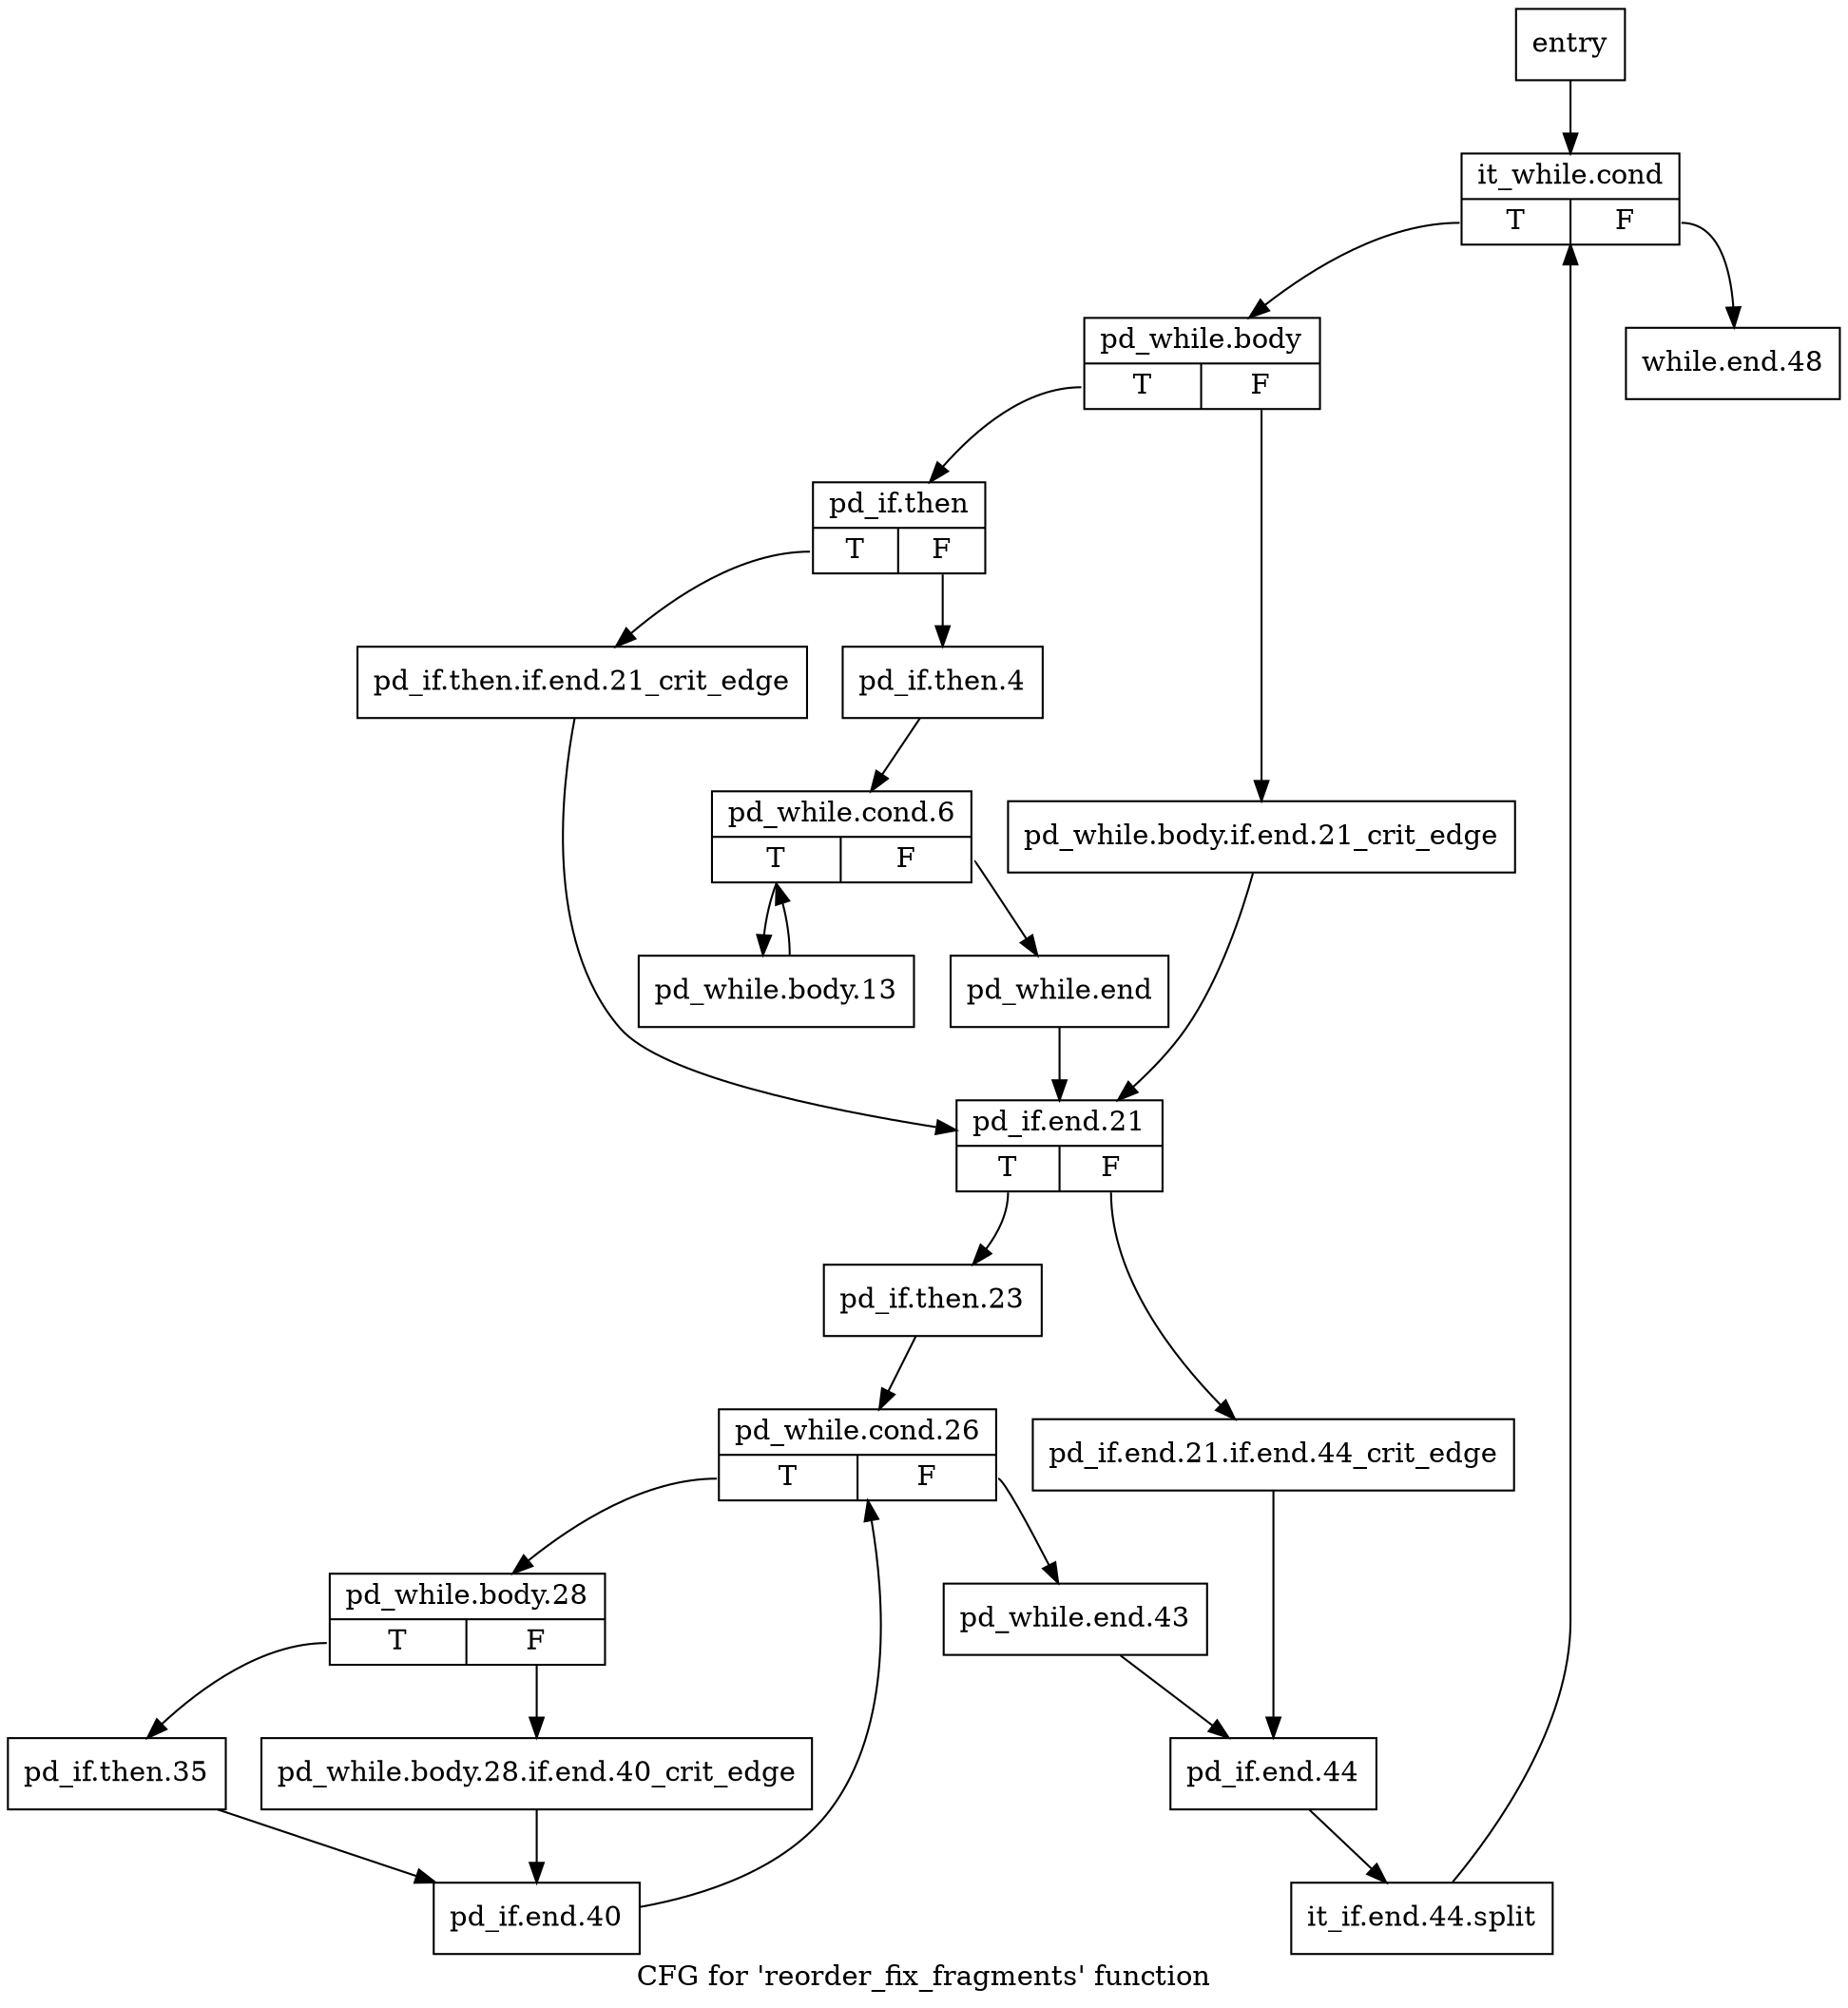 digraph "CFG for 'reorder_fix_fragments' function" {
	label="CFG for 'reorder_fix_fragments' function";

	Node0x4d0c930 [shape=record,label="{entry}"];
	Node0x4d0c930 -> Node0x4d0c980;
	Node0x4d0c980 [shape=record,label="{it_while.cond|{<s0>T|<s1>F}}"];
	Node0x4d0c980:s0 -> Node0x4d0c9d0;
	Node0x4d0c980:s1 -> Node0x4d0cf70;
	Node0x4d0c9d0 [shape=record,label="{pd_while.body|{<s0>T|<s1>F}}"];
	Node0x4d0c9d0:s0 -> Node0x4d0ca70;
	Node0x4d0c9d0:s1 -> Node0x4d0ca20;
	Node0x4d0ca20 [shape=record,label="{pd_while.body.if.end.21_crit_edge}"];
	Node0x4d0ca20 -> Node0x4d0cc50;
	Node0x4d0ca70 [shape=record,label="{pd_if.then|{<s0>T|<s1>F}}"];
	Node0x4d0ca70:s0 -> Node0x4d0cac0;
	Node0x4d0ca70:s1 -> Node0x4d0cb10;
	Node0x4d0cac0 [shape=record,label="{pd_if.then.if.end.21_crit_edge}"];
	Node0x4d0cac0 -> Node0x4d0cc50;
	Node0x4d0cb10 [shape=record,label="{pd_if.then.4}"];
	Node0x4d0cb10 -> Node0x4d0cb60;
	Node0x4d0cb60 [shape=record,label="{pd_while.cond.6|{<s0>T|<s1>F}}"];
	Node0x4d0cb60:s0 -> Node0x4d0cbb0;
	Node0x4d0cb60:s1 -> Node0x4d0cc00;
	Node0x4d0cbb0 [shape=record,label="{pd_while.body.13}"];
	Node0x4d0cbb0 -> Node0x4d0cb60;
	Node0x4d0cc00 [shape=record,label="{pd_while.end}"];
	Node0x4d0cc00 -> Node0x4d0cc50;
	Node0x4d0cc50 [shape=record,label="{pd_if.end.21|{<s0>T|<s1>F}}"];
	Node0x4d0cc50:s0 -> Node0x4d0ccf0;
	Node0x4d0cc50:s1 -> Node0x4d0cca0;
	Node0x4d0cca0 [shape=record,label="{pd_if.end.21.if.end.44_crit_edge}"];
	Node0x4d0cca0 -> Node0x4d0cf20;
	Node0x4d0ccf0 [shape=record,label="{pd_if.then.23}"];
	Node0x4d0ccf0 -> Node0x4d0cd40;
	Node0x4d0cd40 [shape=record,label="{pd_while.cond.26|{<s0>T|<s1>F}}"];
	Node0x4d0cd40:s0 -> Node0x4d0cd90;
	Node0x4d0cd40:s1 -> Node0x4d0ced0;
	Node0x4d0cd90 [shape=record,label="{pd_while.body.28|{<s0>T|<s1>F}}"];
	Node0x4d0cd90:s0 -> Node0x4d0ce30;
	Node0x4d0cd90:s1 -> Node0x4d0cde0;
	Node0x4d0cde0 [shape=record,label="{pd_while.body.28.if.end.40_crit_edge}"];
	Node0x4d0cde0 -> Node0x4d0ce80;
	Node0x4d0ce30 [shape=record,label="{pd_if.then.35}"];
	Node0x4d0ce30 -> Node0x4d0ce80;
	Node0x4d0ce80 [shape=record,label="{pd_if.end.40}"];
	Node0x4d0ce80 -> Node0x4d0cd40;
	Node0x4d0ced0 [shape=record,label="{pd_while.end.43}"];
	Node0x4d0ced0 -> Node0x4d0cf20;
	Node0x4d0cf20 [shape=record,label="{pd_if.end.44}"];
	Node0x4d0cf20 -> Node0xd20bec0;
	Node0xd20bec0 [shape=record,label="{it_if.end.44.split}"];
	Node0xd20bec0 -> Node0x4d0c980;
	Node0x4d0cf70 [shape=record,label="{while.end.48}"];
}

